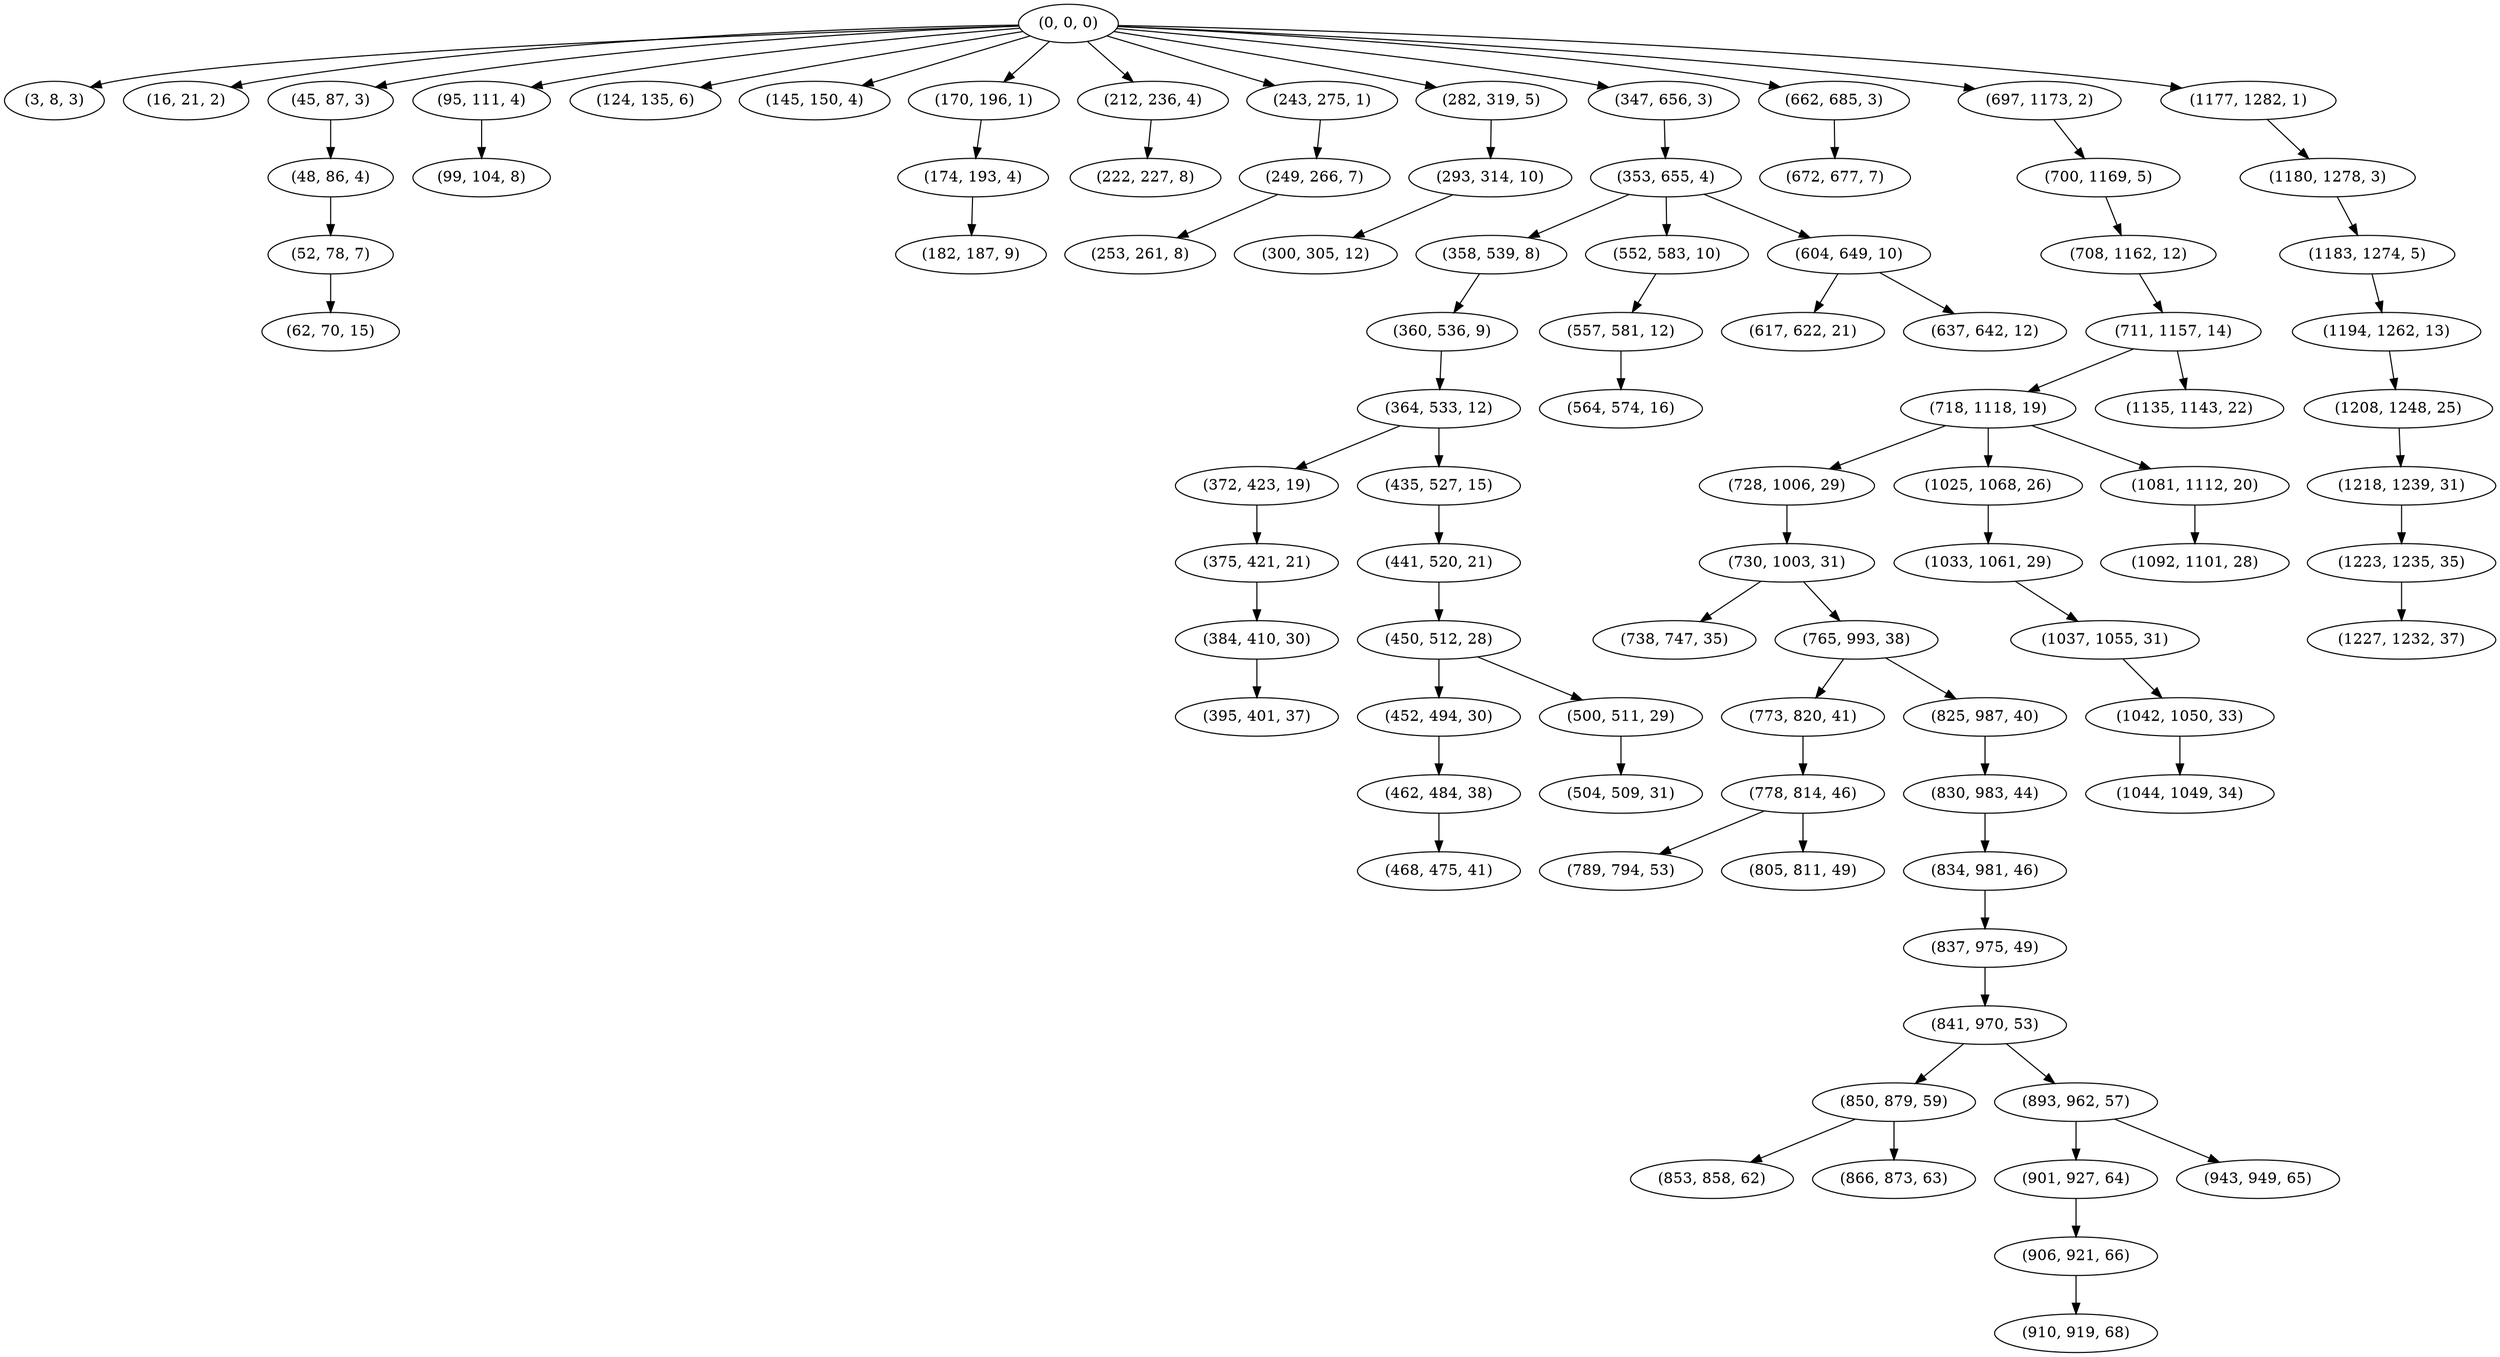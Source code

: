 digraph tree {
    "(0, 0, 0)";
    "(3, 8, 3)";
    "(16, 21, 2)";
    "(45, 87, 3)";
    "(48, 86, 4)";
    "(52, 78, 7)";
    "(62, 70, 15)";
    "(95, 111, 4)";
    "(99, 104, 8)";
    "(124, 135, 6)";
    "(145, 150, 4)";
    "(170, 196, 1)";
    "(174, 193, 4)";
    "(182, 187, 9)";
    "(212, 236, 4)";
    "(222, 227, 8)";
    "(243, 275, 1)";
    "(249, 266, 7)";
    "(253, 261, 8)";
    "(282, 319, 5)";
    "(293, 314, 10)";
    "(300, 305, 12)";
    "(347, 656, 3)";
    "(353, 655, 4)";
    "(358, 539, 8)";
    "(360, 536, 9)";
    "(364, 533, 12)";
    "(372, 423, 19)";
    "(375, 421, 21)";
    "(384, 410, 30)";
    "(395, 401, 37)";
    "(435, 527, 15)";
    "(441, 520, 21)";
    "(450, 512, 28)";
    "(452, 494, 30)";
    "(462, 484, 38)";
    "(468, 475, 41)";
    "(500, 511, 29)";
    "(504, 509, 31)";
    "(552, 583, 10)";
    "(557, 581, 12)";
    "(564, 574, 16)";
    "(604, 649, 10)";
    "(617, 622, 21)";
    "(637, 642, 12)";
    "(662, 685, 3)";
    "(672, 677, 7)";
    "(697, 1173, 2)";
    "(700, 1169, 5)";
    "(708, 1162, 12)";
    "(711, 1157, 14)";
    "(718, 1118, 19)";
    "(728, 1006, 29)";
    "(730, 1003, 31)";
    "(738, 747, 35)";
    "(765, 993, 38)";
    "(773, 820, 41)";
    "(778, 814, 46)";
    "(789, 794, 53)";
    "(805, 811, 49)";
    "(825, 987, 40)";
    "(830, 983, 44)";
    "(834, 981, 46)";
    "(837, 975, 49)";
    "(841, 970, 53)";
    "(850, 879, 59)";
    "(853, 858, 62)";
    "(866, 873, 63)";
    "(893, 962, 57)";
    "(901, 927, 64)";
    "(906, 921, 66)";
    "(910, 919, 68)";
    "(943, 949, 65)";
    "(1025, 1068, 26)";
    "(1033, 1061, 29)";
    "(1037, 1055, 31)";
    "(1042, 1050, 33)";
    "(1044, 1049, 34)";
    "(1081, 1112, 20)";
    "(1092, 1101, 28)";
    "(1135, 1143, 22)";
    "(1177, 1282, 1)";
    "(1180, 1278, 3)";
    "(1183, 1274, 5)";
    "(1194, 1262, 13)";
    "(1208, 1248, 25)";
    "(1218, 1239, 31)";
    "(1223, 1235, 35)";
    "(1227, 1232, 37)";
    "(0, 0, 0)" -> "(3, 8, 3)";
    "(0, 0, 0)" -> "(16, 21, 2)";
    "(0, 0, 0)" -> "(45, 87, 3)";
    "(0, 0, 0)" -> "(95, 111, 4)";
    "(0, 0, 0)" -> "(124, 135, 6)";
    "(0, 0, 0)" -> "(145, 150, 4)";
    "(0, 0, 0)" -> "(170, 196, 1)";
    "(0, 0, 0)" -> "(212, 236, 4)";
    "(0, 0, 0)" -> "(243, 275, 1)";
    "(0, 0, 0)" -> "(282, 319, 5)";
    "(0, 0, 0)" -> "(347, 656, 3)";
    "(0, 0, 0)" -> "(662, 685, 3)";
    "(0, 0, 0)" -> "(697, 1173, 2)";
    "(0, 0, 0)" -> "(1177, 1282, 1)";
    "(45, 87, 3)" -> "(48, 86, 4)";
    "(48, 86, 4)" -> "(52, 78, 7)";
    "(52, 78, 7)" -> "(62, 70, 15)";
    "(95, 111, 4)" -> "(99, 104, 8)";
    "(170, 196, 1)" -> "(174, 193, 4)";
    "(174, 193, 4)" -> "(182, 187, 9)";
    "(212, 236, 4)" -> "(222, 227, 8)";
    "(243, 275, 1)" -> "(249, 266, 7)";
    "(249, 266, 7)" -> "(253, 261, 8)";
    "(282, 319, 5)" -> "(293, 314, 10)";
    "(293, 314, 10)" -> "(300, 305, 12)";
    "(347, 656, 3)" -> "(353, 655, 4)";
    "(353, 655, 4)" -> "(358, 539, 8)";
    "(353, 655, 4)" -> "(552, 583, 10)";
    "(353, 655, 4)" -> "(604, 649, 10)";
    "(358, 539, 8)" -> "(360, 536, 9)";
    "(360, 536, 9)" -> "(364, 533, 12)";
    "(364, 533, 12)" -> "(372, 423, 19)";
    "(364, 533, 12)" -> "(435, 527, 15)";
    "(372, 423, 19)" -> "(375, 421, 21)";
    "(375, 421, 21)" -> "(384, 410, 30)";
    "(384, 410, 30)" -> "(395, 401, 37)";
    "(435, 527, 15)" -> "(441, 520, 21)";
    "(441, 520, 21)" -> "(450, 512, 28)";
    "(450, 512, 28)" -> "(452, 494, 30)";
    "(450, 512, 28)" -> "(500, 511, 29)";
    "(452, 494, 30)" -> "(462, 484, 38)";
    "(462, 484, 38)" -> "(468, 475, 41)";
    "(500, 511, 29)" -> "(504, 509, 31)";
    "(552, 583, 10)" -> "(557, 581, 12)";
    "(557, 581, 12)" -> "(564, 574, 16)";
    "(604, 649, 10)" -> "(617, 622, 21)";
    "(604, 649, 10)" -> "(637, 642, 12)";
    "(662, 685, 3)" -> "(672, 677, 7)";
    "(697, 1173, 2)" -> "(700, 1169, 5)";
    "(700, 1169, 5)" -> "(708, 1162, 12)";
    "(708, 1162, 12)" -> "(711, 1157, 14)";
    "(711, 1157, 14)" -> "(718, 1118, 19)";
    "(711, 1157, 14)" -> "(1135, 1143, 22)";
    "(718, 1118, 19)" -> "(728, 1006, 29)";
    "(718, 1118, 19)" -> "(1025, 1068, 26)";
    "(718, 1118, 19)" -> "(1081, 1112, 20)";
    "(728, 1006, 29)" -> "(730, 1003, 31)";
    "(730, 1003, 31)" -> "(738, 747, 35)";
    "(730, 1003, 31)" -> "(765, 993, 38)";
    "(765, 993, 38)" -> "(773, 820, 41)";
    "(765, 993, 38)" -> "(825, 987, 40)";
    "(773, 820, 41)" -> "(778, 814, 46)";
    "(778, 814, 46)" -> "(789, 794, 53)";
    "(778, 814, 46)" -> "(805, 811, 49)";
    "(825, 987, 40)" -> "(830, 983, 44)";
    "(830, 983, 44)" -> "(834, 981, 46)";
    "(834, 981, 46)" -> "(837, 975, 49)";
    "(837, 975, 49)" -> "(841, 970, 53)";
    "(841, 970, 53)" -> "(850, 879, 59)";
    "(841, 970, 53)" -> "(893, 962, 57)";
    "(850, 879, 59)" -> "(853, 858, 62)";
    "(850, 879, 59)" -> "(866, 873, 63)";
    "(893, 962, 57)" -> "(901, 927, 64)";
    "(893, 962, 57)" -> "(943, 949, 65)";
    "(901, 927, 64)" -> "(906, 921, 66)";
    "(906, 921, 66)" -> "(910, 919, 68)";
    "(1025, 1068, 26)" -> "(1033, 1061, 29)";
    "(1033, 1061, 29)" -> "(1037, 1055, 31)";
    "(1037, 1055, 31)" -> "(1042, 1050, 33)";
    "(1042, 1050, 33)" -> "(1044, 1049, 34)";
    "(1081, 1112, 20)" -> "(1092, 1101, 28)";
    "(1177, 1282, 1)" -> "(1180, 1278, 3)";
    "(1180, 1278, 3)" -> "(1183, 1274, 5)";
    "(1183, 1274, 5)" -> "(1194, 1262, 13)";
    "(1194, 1262, 13)" -> "(1208, 1248, 25)";
    "(1208, 1248, 25)" -> "(1218, 1239, 31)";
    "(1218, 1239, 31)" -> "(1223, 1235, 35)";
    "(1223, 1235, 35)" -> "(1227, 1232, 37)";
}
